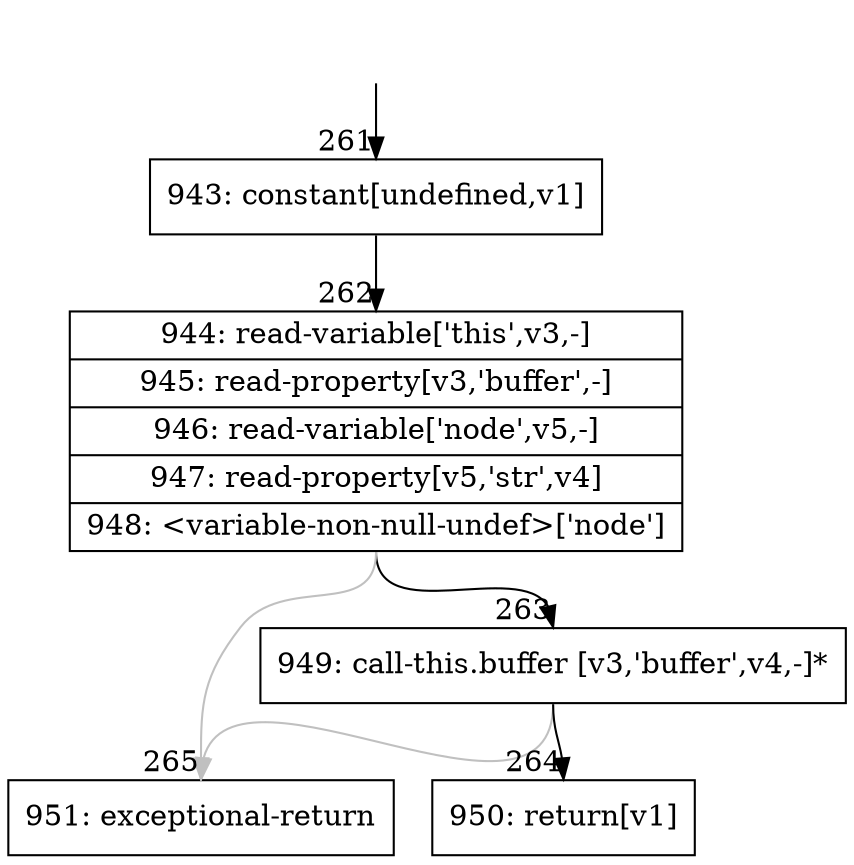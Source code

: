 digraph {
rankdir="TD"
BB_entry20[shape=none,label=""];
BB_entry20 -> BB261 [tailport=s, headport=n, headlabel="    261"]
BB261 [shape=record label="{943: constant[undefined,v1]}" ] 
BB261 -> BB262 [tailport=s, headport=n, headlabel="      262"]
BB262 [shape=record label="{944: read-variable['this',v3,-]|945: read-property[v3,'buffer',-]|946: read-variable['node',v5,-]|947: read-property[v5,'str',v4]|948: \<variable-non-null-undef\>['node']}" ] 
BB262 -> BB263 [tailport=s, headport=n, headlabel="      263"]
BB262 -> BB265 [tailport=s, headport=n, color=gray, headlabel="      265"]
BB263 [shape=record label="{949: call-this.buffer [v3,'buffer',v4,-]*}" ] 
BB263 -> BB264 [tailport=s, headport=n, headlabel="      264"]
BB263 -> BB265 [tailport=s, headport=n, color=gray]
BB264 [shape=record label="{950: return[v1]}" ] 
BB265 [shape=record label="{951: exceptional-return}" ] 
//#$~ 272
}
